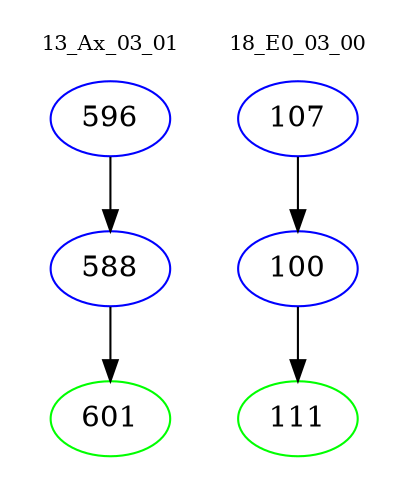 digraph{
subgraph cluster_0 {
color = white
label = "13_Ax_03_01";
fontsize=10;
T0_596 [label="596", color="blue"]
T0_596 -> T0_588 [color="black"]
T0_588 [label="588", color="blue"]
T0_588 -> T0_601 [color="black"]
T0_601 [label="601", color="green"]
}
subgraph cluster_1 {
color = white
label = "18_E0_03_00";
fontsize=10;
T1_107 [label="107", color="blue"]
T1_107 -> T1_100 [color="black"]
T1_100 [label="100", color="blue"]
T1_100 -> T1_111 [color="black"]
T1_111 [label="111", color="green"]
}
}
